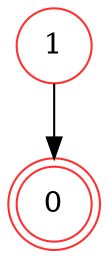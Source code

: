digraph {   
    node [shape = doublecircle, color = firebrick1] 0 ;
    node [shape = circle];
    node [color= firebrick1];
    1 -> 0;	
}